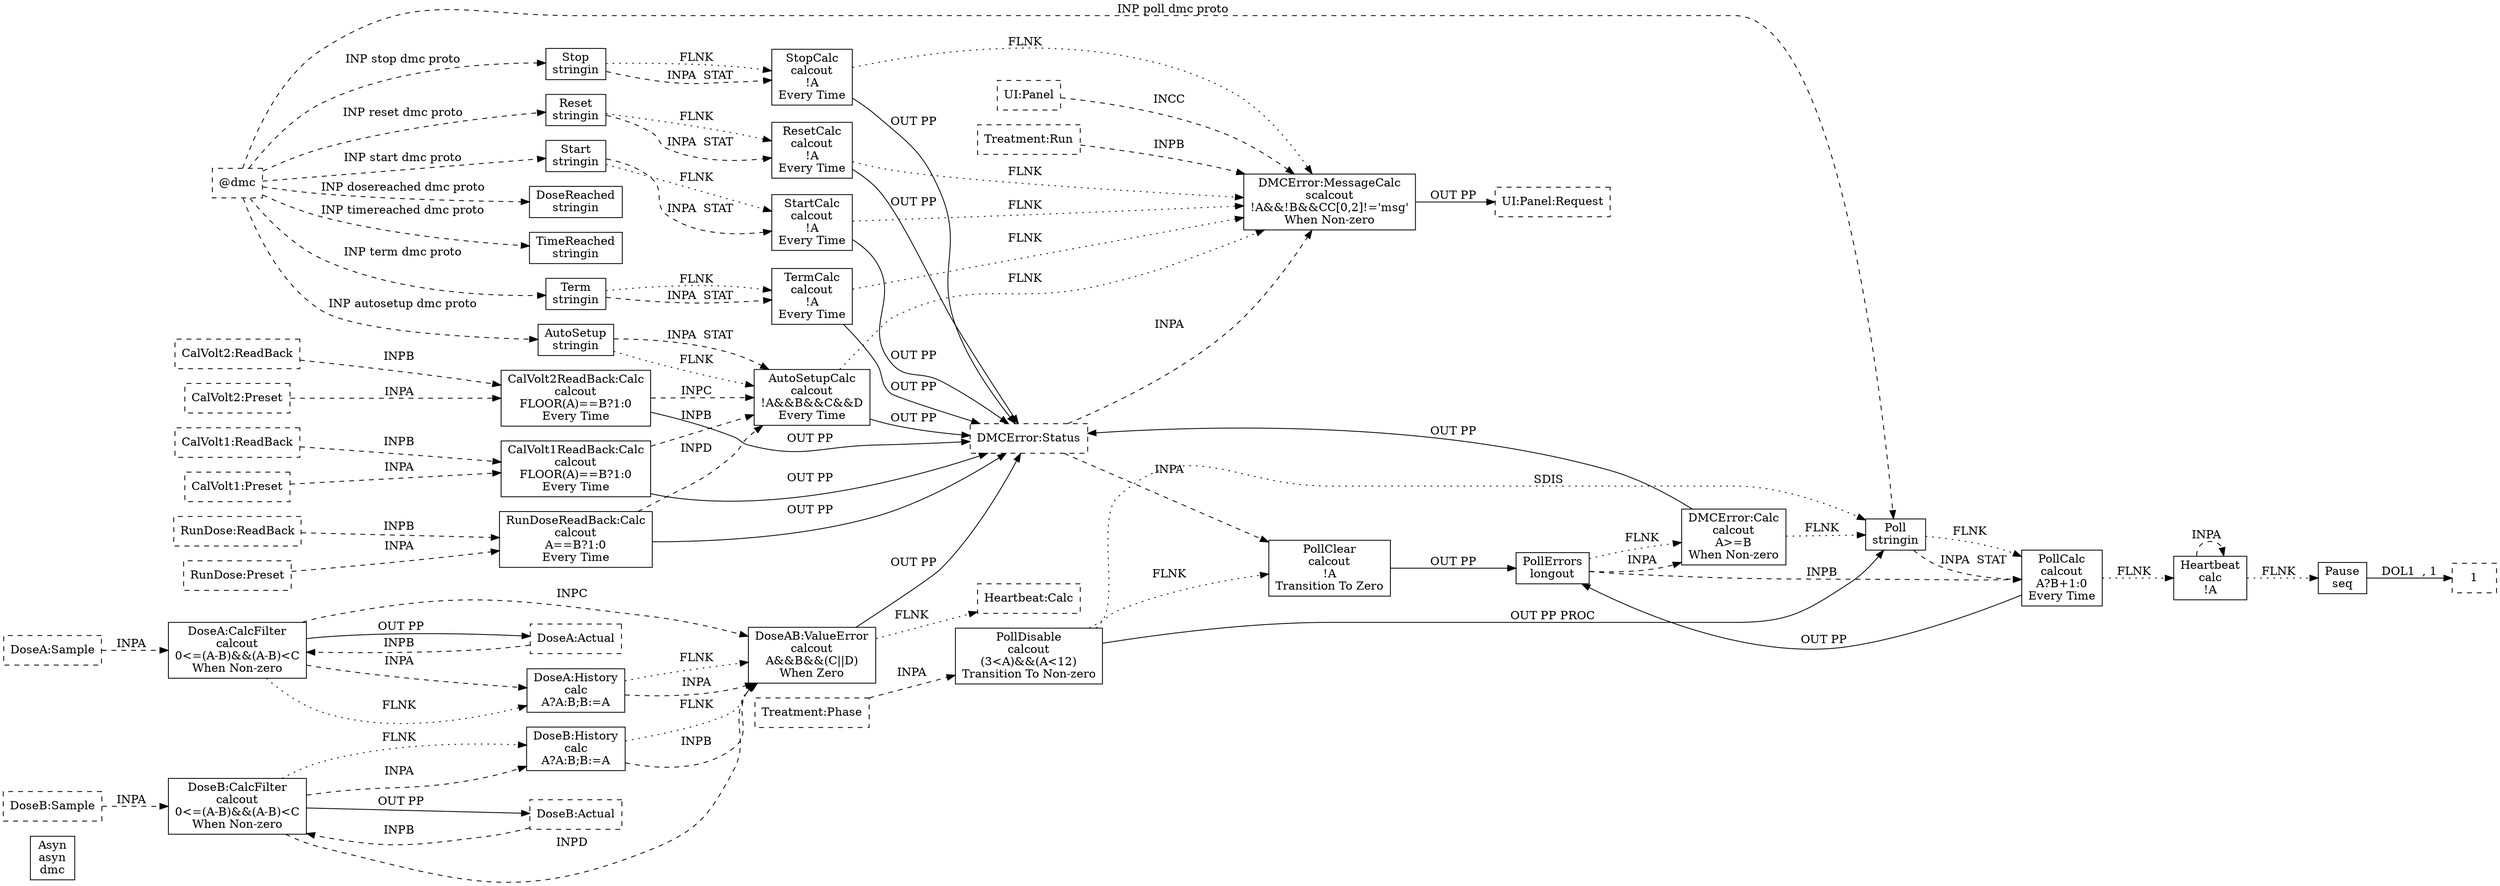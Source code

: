 digraph dmc {
  rankdir=LR;

  "Asyn" [ shape=box, label="Asyn\nasyn\ndmc" ]
  "Reset" [ shape=box, label="Reset\nstringin" ]
  "@dmc" -> "Reset" [ label="INP reset dmc proto", style="dashed" ]
  "Reset" -> "ResetCalc" [ label="FLNK  ", style="dotted" ]
  "ResetCalc" [ shape=box, label="ResetCalc\ncalcout\n!A\nEvery Time" ]
  "Reset" -> "ResetCalc" [ label="INPA  STAT", style="dashed" ]
  "ResetCalc" -> "DMCError:MessageCalc" [ label="FLNK  ", style="dotted" ]
  "ResetCalc" -> "DMCError:Status" [ label="OUT PP ", style="solid" ]
  "AutoSetup" [ shape=box, label="AutoSetup\nstringin" ]
  "@dmc" -> "AutoSetup" [ label="INP autosetup dmc proto", style="dashed" ]
  "AutoSetup" -> "AutoSetupCalc" [ label="FLNK  ", style="dotted" ]
  "AutoSetupCalc" [ shape=box, label="AutoSetupCalc\ncalcout\n!A&&B&&C&&D\nEvery Time" ]
  "CalVolt2ReadBack:Calc" -> "AutoSetupCalc" [ label="INPC  ", style="dashed" ]
  "CalVolt1ReadBack:Calc" -> "AutoSetupCalc" [ label="INPB  ", style="dashed" ]
  "RunDoseReadBack:Calc" -> "AutoSetupCalc" [ label="INPD  ", style="dashed" ]
  "AutoSetup" -> "AutoSetupCalc" [ label="INPA  STAT", style="dashed" ]
  "AutoSetupCalc" -> "DMCError:MessageCalc" [ label="FLNK  ", style="dotted" ]
  "AutoSetupCalc" -> "DMCError:Status" [ label="OUT PP ", style="solid" ]
  "Start" [ shape=box, label="Start\nstringin" ]
  "@dmc" -> "Start" [ label="INP start dmc proto", style="dashed" ]
  "Start" -> "StartCalc" [ label="FLNK  ", style="dotted" ]
  "StartCalc" [ shape=box, label="StartCalc\ncalcout\n!A\nEvery Time" ]
  "Start" -> "StartCalc" [ label="INPA  STAT", style="dashed" ]
  "StartCalc" -> "DMCError:MessageCalc" [ label="FLNK  ", style="dotted" ]
  "StartCalc" -> "DMCError:Status" [ label="OUT PP ", style="solid" ]
  "Poll" [ shape=box, label="Poll\nstringin" ]
  "@dmc" -> "Poll" [ label="INP poll dmc proto", style="dashed" ]
  "PollDisable" -> "Poll" [ label="SDIS  ", style="dotted" ]
  "Poll" -> "PollCalc" [ label="FLNK  ", style="dotted" ]
  "PollDisable" [ shape=box, label="PollDisable\ncalcout\n(3<A)&&(A<12)\nTransition To Non-zero" ]
  "Treatment:Phase" -> "PollDisable" [ label="INPA  ", style="dashed" ]
  "PollDisable" -> "PollClear" [ label="FLNK  ", style="dotted" ]
  "PollDisable" -> "Poll" [ label="OUT PP PROC", style="solid" ]
  "PollCalc" [ shape=box, label="PollCalc\ncalcout\nA?B+1:0\nEvery Time" ]
  "PollErrors" -> "PollCalc" [ label="INPB  ", style="dashed" ]
  "Poll" -> "PollCalc" [ label="INPA  STAT", style="dashed" ]
  "PollCalc" -> "Heartbeat" [ label="FLNK  ", style="dotted" ]
  "PollCalc" -> "PollErrors" [ label="OUT PP ", style="solid" ]
  "Heartbeat" [ shape=box, label="Heartbeat\ncalc\n!A" ]
  "Heartbeat" -> "Heartbeat" [ label="INPA  ", style="dashed" ]
  "Heartbeat" -> "Pause" [ label="FLNK  ", style="dotted" ]
  "Pause" [ shape=box, label="Pause\nseq" ]
  "Pause" -> "1" [ label="DOL1  , 1", style="solid" ]
  "PollClear" [ shape=box, label="PollClear\ncalcout\n!A\nTransition To Zero" ]
  "DMCError:Status" -> "PollClear" [ label="INPA  ", style="dashed" ]
  "PollClear" -> "PollErrors" [ label="OUT PP ", style="solid" ]
  "PollErrors" [ shape=box, label="PollErrors\nlongout" ]
  "PollErrors" -> "DMCError:Calc" [ label="FLNK  ", style="dotted" ]
  "DMCError:Calc" [ shape=box, label="DMCError:Calc\ncalcout\nA>=B\nWhen Non-zero" ]
  "PollErrors" -> "DMCError:Calc" [ label="INPA  ", style="dashed" ]
  "DMCError:Calc" -> "Poll" [ label="FLNK  ", style="dotted" ]
  "DMCError:Calc" -> "DMCError:Status" [ label="OUT PP ", style="solid" ]
  "DMCError:MessageCalc" [ shape=box, label="DMCError:MessageCalc\nscalcout\n!A&&!B&&CC[0,2]!='msg'\nWhen Non-zero" ]
  "Treatment:Run" -> "DMCError:MessageCalc" [ label="INPB  ", style="dashed" ]
  "DMCError:Status" -> "DMCError:MessageCalc" [ label="INPA  ", style="dashed" ]
  "UI:Panel" -> "DMCError:MessageCalc" [ label="INCC  ", style="dashed" ]
  "DMCError:MessageCalc" -> "UI:Panel:Request" [ label="OUT PP ", style="solid" ]
  "DoseReached" [ shape=box, label="DoseReached\nstringin" ]
  "@dmc" -> "DoseReached" [ label="INP dosereached dmc proto", style="dashed" ]
  "TimeReached" [ shape=box, label="TimeReached\nstringin" ]
  "@dmc" -> "TimeReached" [ label="INP timereached dmc proto", style="dashed" ]
  "Term" [ shape=box, label="Term\nstringin" ]
  "@dmc" -> "Term" [ label="INP term dmc proto", style="dashed" ]
  "Term" -> "TermCalc" [ label="FLNK  ", style="dotted" ]
  "TermCalc" [ shape=box, label="TermCalc\ncalcout\n!A\nEvery Time" ]
  "Term" -> "TermCalc" [ label="INPA  STAT", style="dashed" ]
  "TermCalc" -> "DMCError:MessageCalc" [ label="FLNK  ", style="dotted" ]
  "TermCalc" -> "DMCError:Status" [ label="OUT PP ", style="solid" ]
  "Stop" [ shape=box, label="Stop\nstringin" ]
  "@dmc" -> "Stop" [ label="INP stop dmc proto", style="dashed" ]
  "Stop" -> "StopCalc" [ label="FLNK  ", style="dotted" ]
  "StopCalc" [ shape=box, label="StopCalc\ncalcout\n!A\nEvery Time" ]
  "Stop" -> "StopCalc" [ label="INPA  STAT", style="dashed" ]
  "StopCalc" -> "DMCError:MessageCalc" [ label="FLNK  ", style="dotted" ]
  "StopCalc" -> "DMCError:Status" [ label="OUT PP ", style="solid" ]
  "CalVolt1ReadBack:Calc" [ shape=box, label="CalVolt1ReadBack:Calc\ncalcout\nFLOOR(A)==B?1:0\nEvery Time" ]
  "CalVolt1:ReadBack" -> "CalVolt1ReadBack:Calc" [ label="INPB  ", style="dashed" ]
  "CalVolt1:Preset" -> "CalVolt1ReadBack:Calc" [ label="INPA  ", style="dashed" ]
  "CalVolt1ReadBack:Calc" -> "DMCError:Status" [ label="OUT PP ", style="solid" ]
  "CalVolt2ReadBack:Calc" [ shape=box, label="CalVolt2ReadBack:Calc\ncalcout\nFLOOR(A)==B?1:0\nEvery Time" ]
  "CalVolt2:ReadBack" -> "CalVolt2ReadBack:Calc" [ label="INPB  ", style="dashed" ]
  "CalVolt2:Preset" -> "CalVolt2ReadBack:Calc" [ label="INPA  ", style="dashed" ]
  "CalVolt2ReadBack:Calc" -> "DMCError:Status" [ label="OUT PP ", style="solid" ]
  "RunDoseReadBack:Calc" [ shape=box, label="RunDoseReadBack:Calc\ncalcout\nA==B?1:0\nEvery Time" ]
  "RunDose:ReadBack" -> "RunDoseReadBack:Calc" [ label="INPB  ", style="dashed" ]
  "RunDose:Preset" -> "RunDoseReadBack:Calc" [ label="INPA  ", style="dashed" ]
  "RunDoseReadBack:Calc" -> "DMCError:Status" [ label="OUT PP ", style="solid" ]
  "DoseA:CalcFilter" [ shape=box, label="DoseA:CalcFilter\ncalcout\n0<=(A-B)&&(A-B)<C\nWhen Non-zero" ]
  "DoseA:Actual" -> "DoseA:CalcFilter" [ label="INPB  ", style="dashed" ]
  "DoseA:Sample" -> "DoseA:CalcFilter" [ label="INPA  ", style="dashed" ]
  "DoseA:CalcFilter" -> "DoseA:History" [ label="FLNK  ", style="dotted" ]
  "DoseA:CalcFilter" -> "DoseA:Actual" [ label="OUT PP ", style="solid" ]
  "DoseA:History" [ shape=box, label="DoseA:History\ncalc\nA?A:B;B:=A" ]
  "DoseA:CalcFilter" -> "DoseA:History" [ label="INPA  ", style="dashed" ]
  "DoseA:History" -> "DoseAB:ValueError" [ label="FLNK  ", style="dotted" ]
  "DoseAB:ValueError" [ shape=box, label="DoseAB:ValueError\ncalcout\nA&&B&&(C||D)\nWhen Zero" ]
  "DoseA:CalcFilter" -> "DoseAB:ValueError" [ label="INPC  ", style="dashed" ]
  "DoseB:History" -> "DoseAB:ValueError" [ label="INPB  ", style="dashed" ]
  "DoseB:CalcFilter" -> "DoseAB:ValueError" [ label="INPD  ", style="dashed" ]
  "DoseA:History" -> "DoseAB:ValueError" [ label="INPA  ", style="dashed" ]
  "DoseAB:ValueError" -> "Heartbeat:Calc" [ label="FLNK  ", style="dotted" ]
  "DoseAB:ValueError" -> "DMCError:Status" [ label="OUT PP ", style="solid" ]
  "DoseB:CalcFilter" [ shape=box, label="DoseB:CalcFilter\ncalcout\n0<=(A-B)&&(A-B)<C\nWhen Non-zero" ]
  "DoseB:Actual" -> "DoseB:CalcFilter" [ label="INPB  ", style="dashed" ]
  "DoseB:Sample" -> "DoseB:CalcFilter" [ label="INPA  ", style="dashed" ]
  "DoseB:CalcFilter" -> "DoseB:History" [ label="FLNK  ", style="dotted" ]
  "DoseB:CalcFilter" -> "DoseB:Actual" [ label="OUT PP ", style="solid" ]
  "DoseB:History" [ shape=box, label="DoseB:History\ncalc\nA?A:B;B:=A" ]
  "DoseB:CalcFilter" -> "DoseB:History" [ label="INPA  ", style="dashed" ]
  "DoseB:History" -> "DoseAB:ValueError" [ label="FLNK  ", style="dotted" ]
  "CalVolt2:ReadBack" [ shape=box, style=dashed ]
  "@dmc" [ shape=box, style=dashed ]
  "DMCError:Status" [ shape=box, style=dashed ]
  "Heartbeat:Calc" [ shape=box, style=dashed ]
  "CalVolt1:ReadBack" [ shape=box, style=dashed ]
  "UI:Panel" [ shape=box, style=dashed ]
  "DoseB:Sample" [ shape=box, style=dashed ]
  "CalVolt1:Preset" [ shape=box, style=dashed ]
  "1" [ shape=box, style=dashed ]
  "RunDose:Preset" [ shape=box, style=dashed ]
  "CalVolt2:Preset" [ shape=box, style=dashed ]
  "Treatment:Run" [ shape=box, style=dashed ]
  "RunDose:ReadBack" [ shape=box, style=dashed ]
  "DoseA:Sample" [ shape=box, style=dashed ]
  "DoseA:Actual" [ shape=box, style=dashed ]
  "Treatment:Phase" [ shape=box, style=dashed ]
  "DoseB:Actual" [ shape=box, style=dashed ]
  "UI:Panel:Request" [ shape=box, style=dashed ]

}
